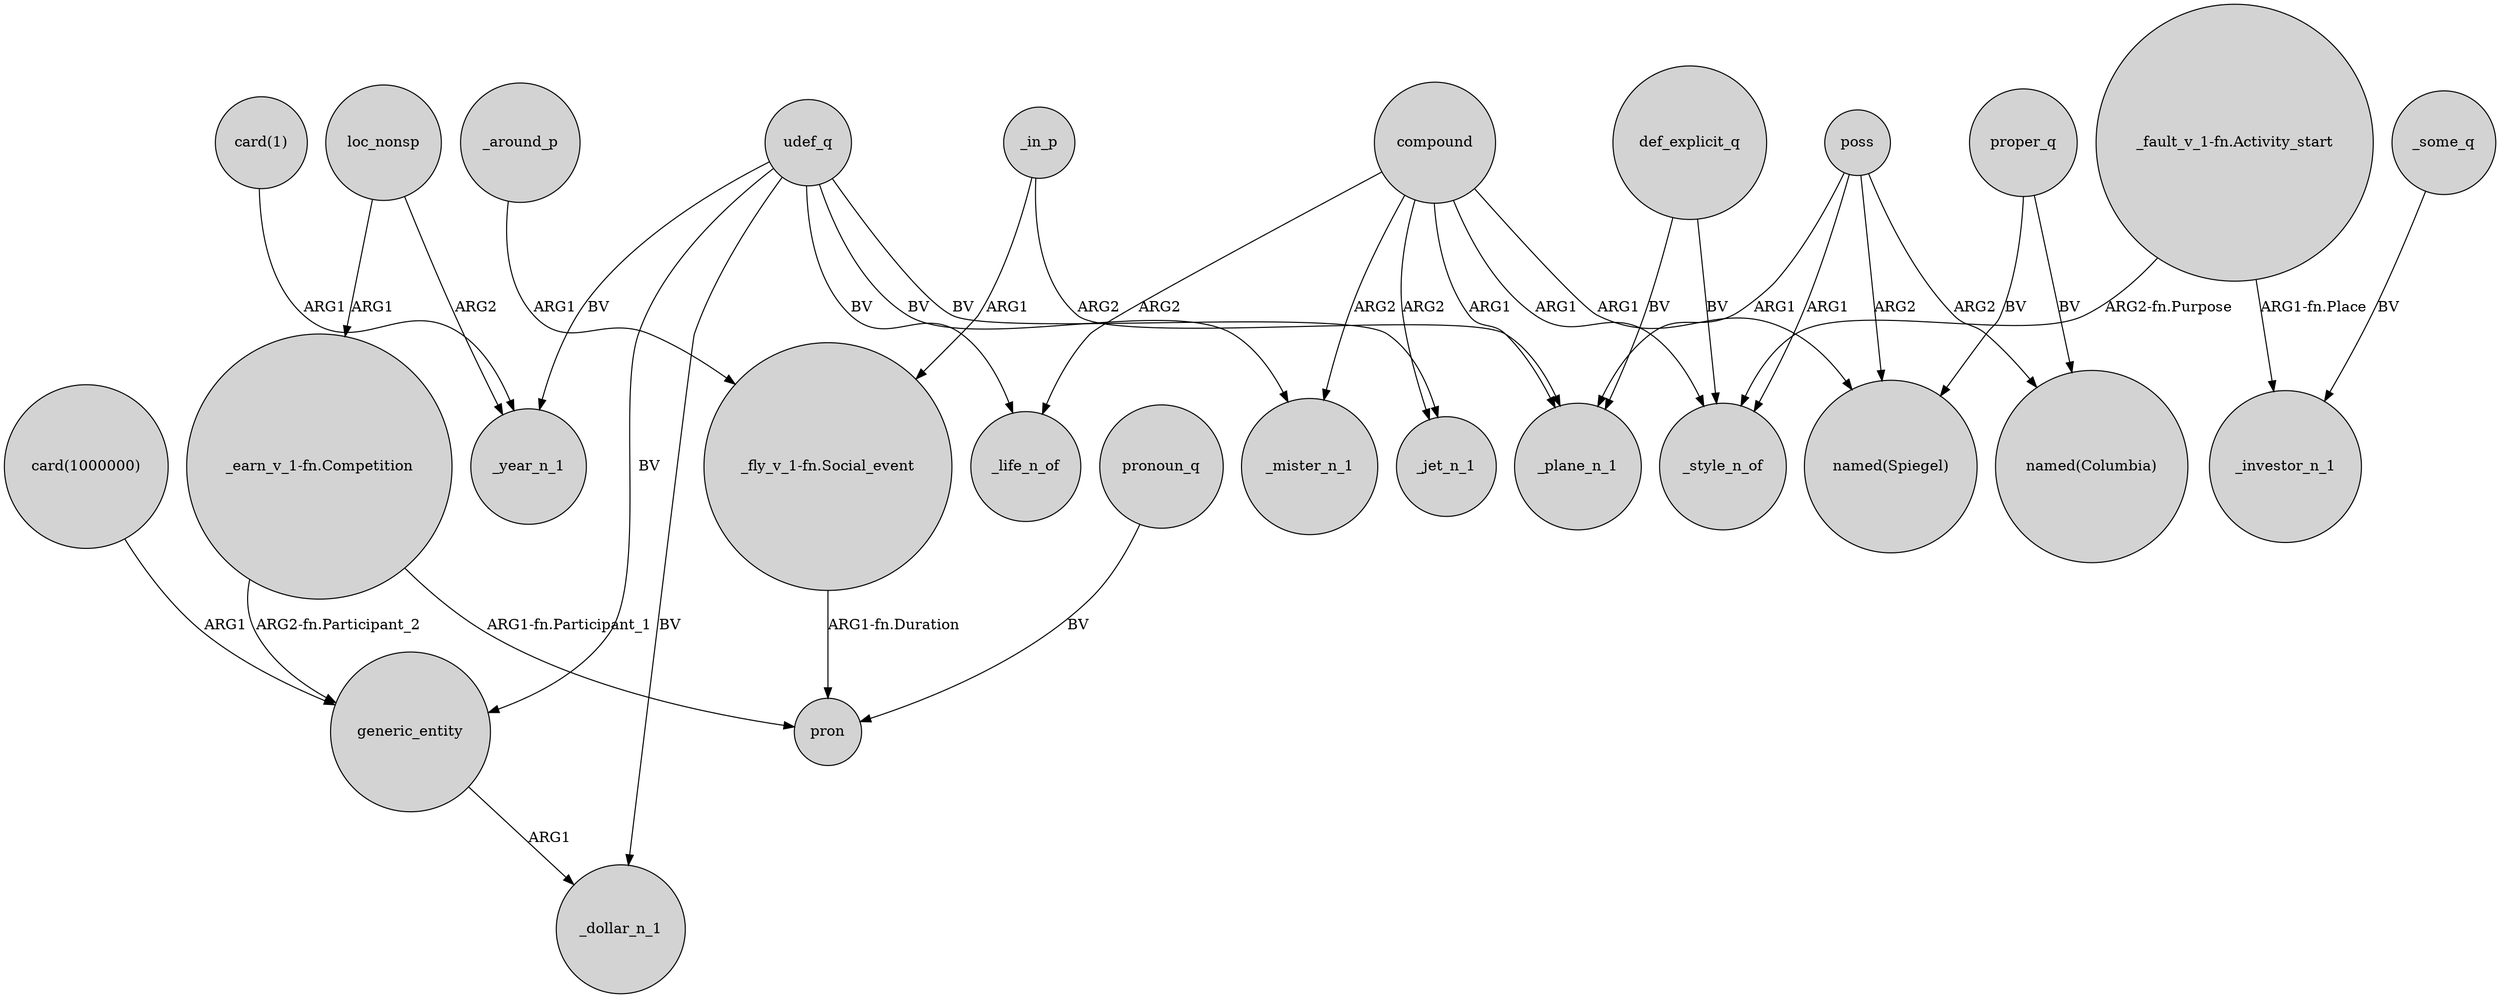 digraph {
	node [shape=circle style=filled]
	compound -> _mister_n_1 [label=ARG2]
	_around_p -> "_fly_v_1-fn.Social_event" [label=ARG1]
	proper_q -> "named(Spiegel)" [label=BV]
	poss -> _plane_n_1 [label=ARG1]
	"card(1)" -> _year_n_1 [label=ARG1]
	compound -> _life_n_of [label=ARG2]
	udef_q -> _mister_n_1 [label=BV]
	udef_q -> _life_n_of [label=BV]
	generic_entity -> _dollar_n_1 [label=ARG1]
	udef_q -> generic_entity [label=BV]
	poss -> "named(Columbia)" [label=ARG2]
	loc_nonsp -> _year_n_1 [label=ARG2]
	loc_nonsp -> "_earn_v_1-fn.Competition" [label=ARG1]
	"_fault_v_1-fn.Activity_start" -> _style_n_of [label="ARG2-fn.Purpose"]
	pronoun_q -> pron [label=BV]
	def_explicit_q -> _plane_n_1 [label=BV]
	"card(1000000)" -> generic_entity [label=ARG1]
	compound -> _plane_n_1 [label=ARG1]
	_in_p -> "_fly_v_1-fn.Social_event" [label=ARG1]
	poss -> _style_n_of [label=ARG1]
	compound -> _style_n_of [label=ARG1]
	"_earn_v_1-fn.Competition" -> pron [label="ARG1-fn.Participant_1"]
	udef_q -> _dollar_n_1 [label=BV]
	_in_p -> _plane_n_1 [label=ARG2]
	"_fault_v_1-fn.Activity_start" -> _investor_n_1 [label="ARG1-fn.Place"]
	proper_q -> "named(Columbia)" [label=BV]
	def_explicit_q -> _style_n_of [label=BV]
	poss -> "named(Spiegel)" [label=ARG2]
	"_fly_v_1-fn.Social_event" -> pron [label="ARG1-fn.Duration"]
	udef_q -> _year_n_1 [label=BV]
	compound -> "named(Spiegel)" [label=ARG1]
	"_earn_v_1-fn.Competition" -> generic_entity [label="ARG2-fn.Participant_2"]
	_some_q -> _investor_n_1 [label=BV]
	compound -> _jet_n_1 [label=ARG2]
	udef_q -> _jet_n_1 [label=BV]
}
